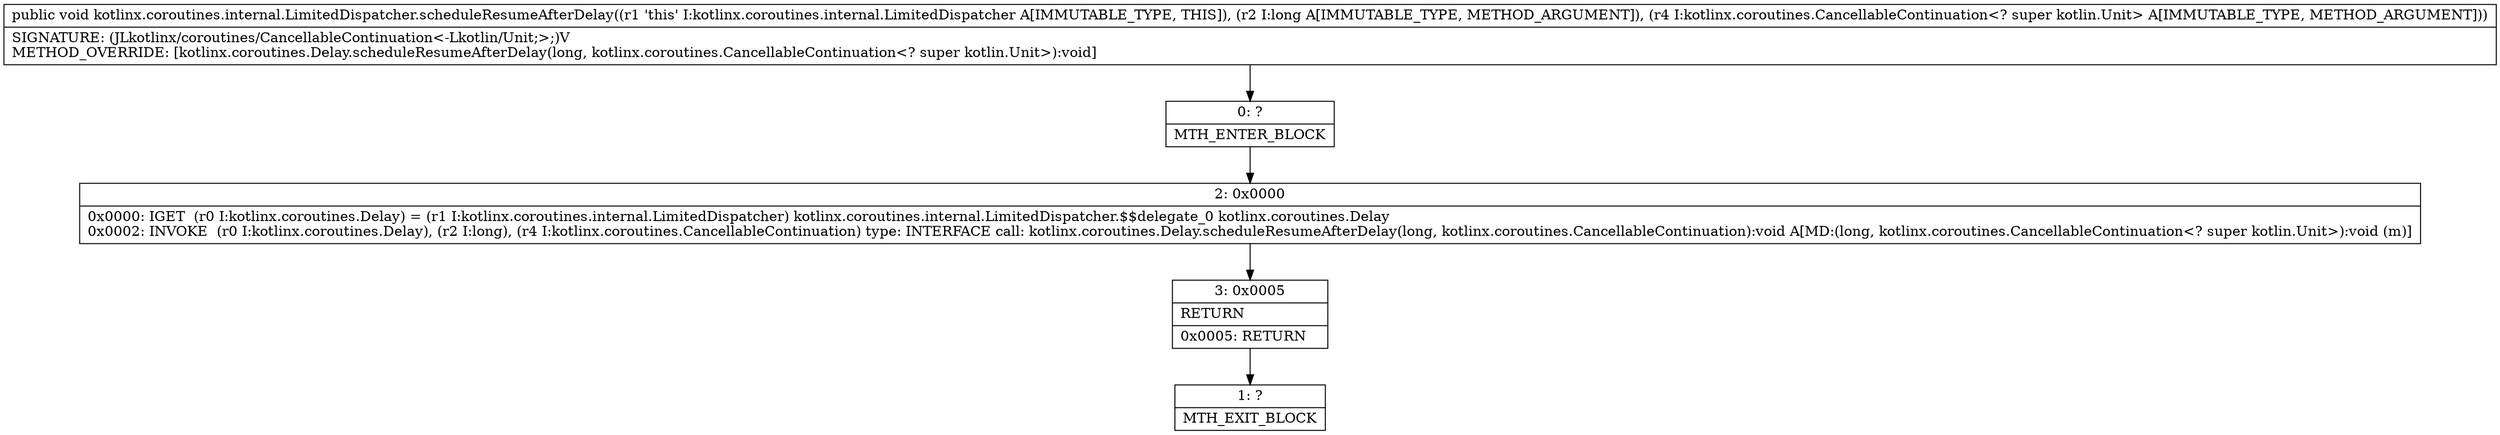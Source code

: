 digraph "CFG forkotlinx.coroutines.internal.LimitedDispatcher.scheduleResumeAfterDelay(JLkotlinx\/coroutines\/CancellableContinuation;)V" {
Node_0 [shape=record,label="{0\:\ ?|MTH_ENTER_BLOCK\l}"];
Node_2 [shape=record,label="{2\:\ 0x0000|0x0000: IGET  (r0 I:kotlinx.coroutines.Delay) = (r1 I:kotlinx.coroutines.internal.LimitedDispatcher) kotlinx.coroutines.internal.LimitedDispatcher.$$delegate_0 kotlinx.coroutines.Delay \l0x0002: INVOKE  (r0 I:kotlinx.coroutines.Delay), (r2 I:long), (r4 I:kotlinx.coroutines.CancellableContinuation) type: INTERFACE call: kotlinx.coroutines.Delay.scheduleResumeAfterDelay(long, kotlinx.coroutines.CancellableContinuation):void A[MD:(long, kotlinx.coroutines.CancellableContinuation\<? super kotlin.Unit\>):void (m)]\l}"];
Node_3 [shape=record,label="{3\:\ 0x0005|RETURN\l|0x0005: RETURN   \l}"];
Node_1 [shape=record,label="{1\:\ ?|MTH_EXIT_BLOCK\l}"];
MethodNode[shape=record,label="{public void kotlinx.coroutines.internal.LimitedDispatcher.scheduleResumeAfterDelay((r1 'this' I:kotlinx.coroutines.internal.LimitedDispatcher A[IMMUTABLE_TYPE, THIS]), (r2 I:long A[IMMUTABLE_TYPE, METHOD_ARGUMENT]), (r4 I:kotlinx.coroutines.CancellableContinuation\<? super kotlin.Unit\> A[IMMUTABLE_TYPE, METHOD_ARGUMENT]))  | SIGNATURE: (JLkotlinx\/coroutines\/CancellableContinuation\<\-Lkotlin\/Unit;\>;)V\lMETHOD_OVERRIDE: [kotlinx.coroutines.Delay.scheduleResumeAfterDelay(long, kotlinx.coroutines.CancellableContinuation\<? super kotlin.Unit\>):void]\l}"];
MethodNode -> Node_0;Node_0 -> Node_2;
Node_2 -> Node_3;
Node_3 -> Node_1;
}

